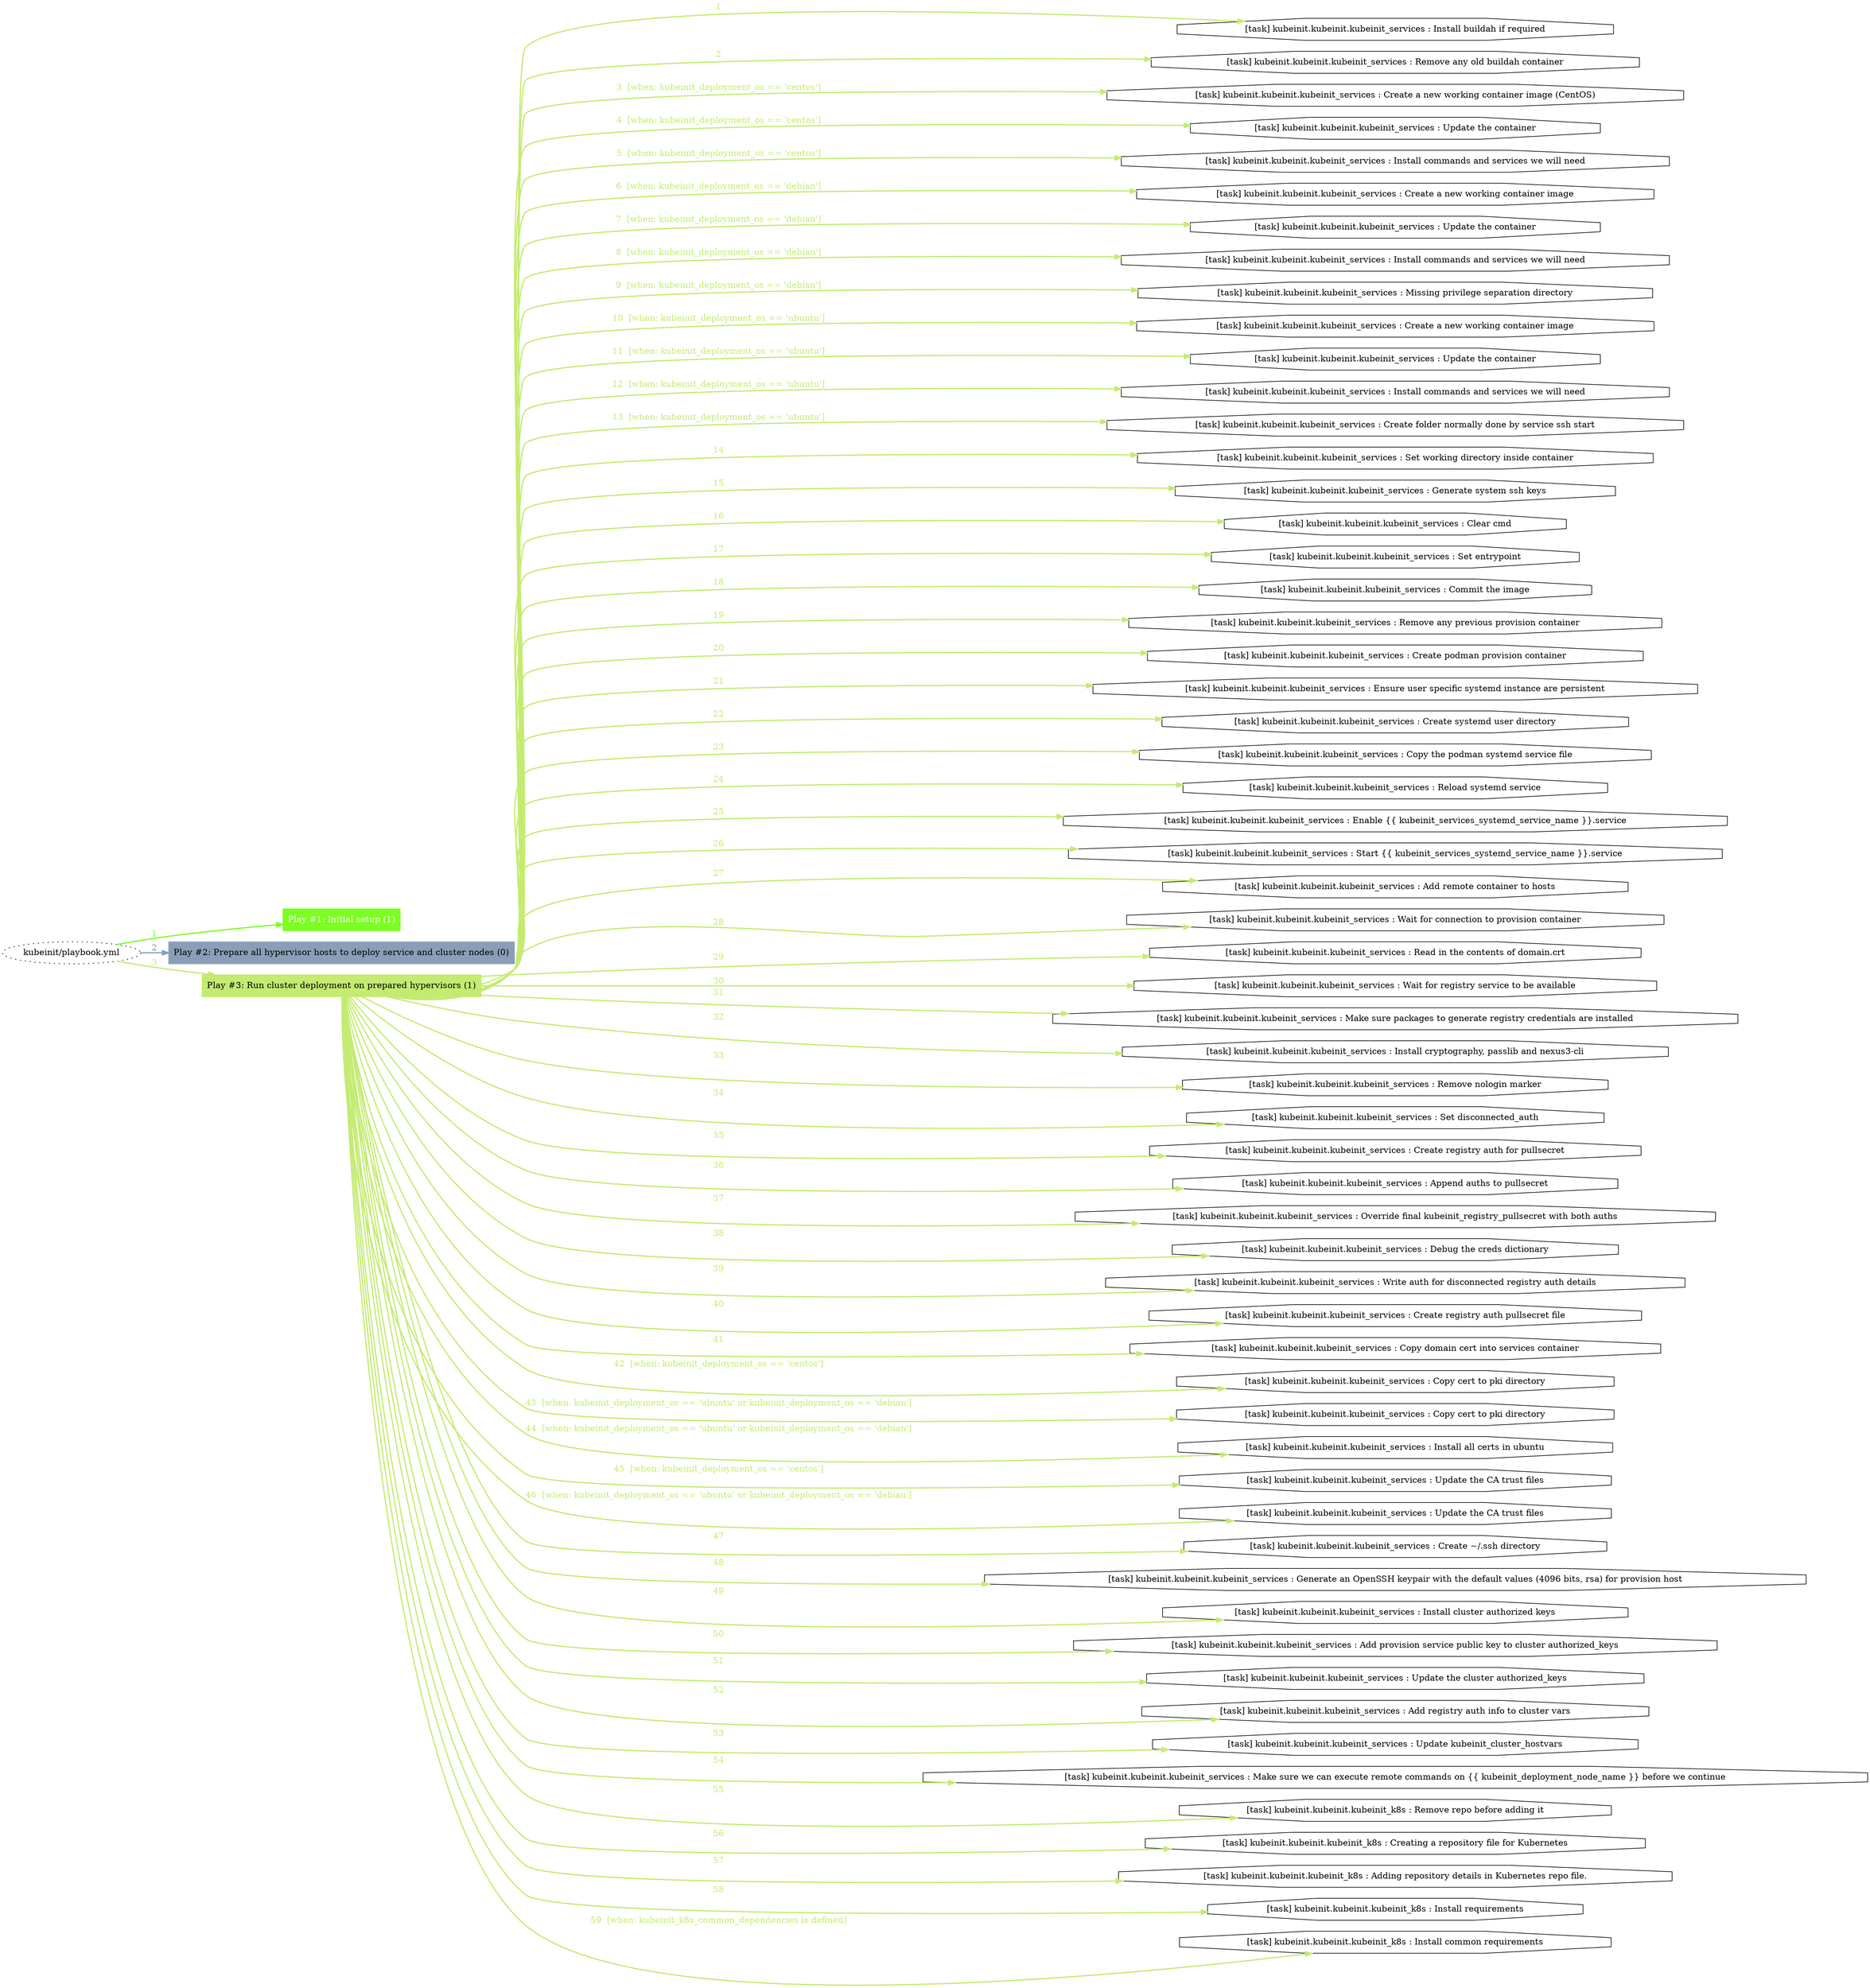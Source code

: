 digraph "kubeinit/playbook.yml "{
	graph [concentrate=true ordering=in rankdir=LR ratio=fill]
	edge [esep=5 sep=10]
	"kubeinit/playbook.yml" [id=root_node style=dotted]
	subgraph "Play #1: Initial setup (1) "{
		"Play #1: Initial setup (1)" [color="#7cfd24" fontcolor="#ffffff" id="play_18c78ab7-e1e2-4a4e-9dbf-056e58644031" shape=box style=filled tooltip=localhost]
		"kubeinit/playbook.yml" -> "Play #1: Initial setup (1)" [label=1 color="#7cfd24" fontcolor="#7cfd24" id="edge_8923d1a9-d7f5-4218-9e9a-6b5e402d1e6f" style=bold]
	}
	subgraph "Play #2: Prepare all hypervisor hosts to deploy service and cluster nodes (0) "{
		"Play #2: Prepare all hypervisor hosts to deploy service and cluster nodes (0)" [color="#8a9fb7" fontcolor="#000000" id="play_f26ba027-42f0-4dba-bcc5-d54dfa1e0341" shape=box style=filled tooltip=""]
		"kubeinit/playbook.yml" -> "Play #2: Prepare all hypervisor hosts to deploy service and cluster nodes (0)" [label=2 color="#8a9fb7" fontcolor="#8a9fb7" id="edge_70398f33-8479-4c3c-a733-dd67c278ca85" style=bold]
	}
	subgraph "Play #3: Run cluster deployment on prepared hypervisors (1) "{
		"Play #3: Run cluster deployment on prepared hypervisors (1)" [color="#c4eb71" fontcolor="#000000" id="play_2b6aa794-0679-4dc6-8176-36f2a99fc128" shape=box style=filled tooltip=localhost]
		"kubeinit/playbook.yml" -> "Play #3: Run cluster deployment on prepared hypervisors (1)" [label=3 color="#c4eb71" fontcolor="#c4eb71" id="edge_ec706a34-c495-4789-8bf6-d5a6cd9672f2" style=bold]
		"task_b2ad6d3d-d16f-4fa0-b580-338d5d7bcd1e" [label="[task] kubeinit.kubeinit.kubeinit_services : Install buildah if required" id="task_b2ad6d3d-d16f-4fa0-b580-338d5d7bcd1e" shape=octagon tooltip="[task] kubeinit.kubeinit.kubeinit_services : Install buildah if required"]
		"Play #3: Run cluster deployment on prepared hypervisors (1)" -> "task_b2ad6d3d-d16f-4fa0-b580-338d5d7bcd1e" [label=1 color="#c4eb71" fontcolor="#c4eb71" id="edge_a238e822-c1d7-4ed3-8417-af3b7103928b" style=bold]
		"task_d29b9b5a-027f-47d3-b24b-6e9eacc960bb" [label="[task] kubeinit.kubeinit.kubeinit_services : Remove any old buildah container" id="task_d29b9b5a-027f-47d3-b24b-6e9eacc960bb" shape=octagon tooltip="[task] kubeinit.kubeinit.kubeinit_services : Remove any old buildah container"]
		"Play #3: Run cluster deployment on prepared hypervisors (1)" -> "task_d29b9b5a-027f-47d3-b24b-6e9eacc960bb" [label=2 color="#c4eb71" fontcolor="#c4eb71" id="edge_3c5761e7-5024-4bed-b878-8a8caa90134a" style=bold]
		"task_37ac5034-ec6c-4b8a-a537-ac6f50286b00" [label="[task] kubeinit.kubeinit.kubeinit_services : Create a new working container image (CentOS)" id="task_37ac5034-ec6c-4b8a-a537-ac6f50286b00" shape=octagon tooltip="[task] kubeinit.kubeinit.kubeinit_services : Create a new working container image (CentOS)"]
		"Play #3: Run cluster deployment on prepared hypervisors (1)" -> "task_37ac5034-ec6c-4b8a-a537-ac6f50286b00" [label="3  [when: kubeinit_deployment_os == 'centos']" color="#c4eb71" fontcolor="#c4eb71" id="edge_16d2afc1-f557-4db6-b4c6-51e14386d1d9" style=bold]
		"task_a0986be4-4380-4d72-bbad-6f55462a383c" [label="[task] kubeinit.kubeinit.kubeinit_services : Update the container" id="task_a0986be4-4380-4d72-bbad-6f55462a383c" shape=octagon tooltip="[task] kubeinit.kubeinit.kubeinit_services : Update the container"]
		"Play #3: Run cluster deployment on prepared hypervisors (1)" -> "task_a0986be4-4380-4d72-bbad-6f55462a383c" [label="4  [when: kubeinit_deployment_os == 'centos']" color="#c4eb71" fontcolor="#c4eb71" id="edge_d1c8e8f6-ec80-4895-88a4-1eb3e51beafc" style=bold]
		"task_6019f69c-a8b1-498d-b67c-f2f660b9b772" [label="[task] kubeinit.kubeinit.kubeinit_services : Install commands and services we will need" id="task_6019f69c-a8b1-498d-b67c-f2f660b9b772" shape=octagon tooltip="[task] kubeinit.kubeinit.kubeinit_services : Install commands and services we will need"]
		"Play #3: Run cluster deployment on prepared hypervisors (1)" -> "task_6019f69c-a8b1-498d-b67c-f2f660b9b772" [label="5  [when: kubeinit_deployment_os == 'centos']" color="#c4eb71" fontcolor="#c4eb71" id="edge_165d0c9c-db28-4c53-927a-acc3bb4e532d" style=bold]
		"task_660d8df1-4504-458b-9fc4-4c64b8c77f56" [label="[task] kubeinit.kubeinit.kubeinit_services : Create a new working container image" id="task_660d8df1-4504-458b-9fc4-4c64b8c77f56" shape=octagon tooltip="[task] kubeinit.kubeinit.kubeinit_services : Create a new working container image"]
		"Play #3: Run cluster deployment on prepared hypervisors (1)" -> "task_660d8df1-4504-458b-9fc4-4c64b8c77f56" [label="6  [when: kubeinit_deployment_os == 'debian']" color="#c4eb71" fontcolor="#c4eb71" id="edge_9bb22928-cbe6-4cc7-8eb9-b73bf33c9b13" style=bold]
		"task_5bfa481f-d446-45ba-a7ab-153bdc70f493" [label="[task] kubeinit.kubeinit.kubeinit_services : Update the container" id="task_5bfa481f-d446-45ba-a7ab-153bdc70f493" shape=octagon tooltip="[task] kubeinit.kubeinit.kubeinit_services : Update the container"]
		"Play #3: Run cluster deployment on prepared hypervisors (1)" -> "task_5bfa481f-d446-45ba-a7ab-153bdc70f493" [label="7  [when: kubeinit_deployment_os == 'debian']" color="#c4eb71" fontcolor="#c4eb71" id="edge_f6441ca9-8693-4315-a785-aa8deb15c151" style=bold]
		"task_3801fb2a-30b2-4911-95a0-0540343698dd" [label="[task] kubeinit.kubeinit.kubeinit_services : Install commands and services we will need" id="task_3801fb2a-30b2-4911-95a0-0540343698dd" shape=octagon tooltip="[task] kubeinit.kubeinit.kubeinit_services : Install commands and services we will need"]
		"Play #3: Run cluster deployment on prepared hypervisors (1)" -> "task_3801fb2a-30b2-4911-95a0-0540343698dd" [label="8  [when: kubeinit_deployment_os == 'debian']" color="#c4eb71" fontcolor="#c4eb71" id="edge_e38e345a-de8d-4f63-85f0-69ab0ca2ba99" style=bold]
		"task_55f0627e-67fd-469e-80b8-5f3f4e72c900" [label="[task] kubeinit.kubeinit.kubeinit_services : Missing privilege separation directory" id="task_55f0627e-67fd-469e-80b8-5f3f4e72c900" shape=octagon tooltip="[task] kubeinit.kubeinit.kubeinit_services : Missing privilege separation directory"]
		"Play #3: Run cluster deployment on prepared hypervisors (1)" -> "task_55f0627e-67fd-469e-80b8-5f3f4e72c900" [label="9  [when: kubeinit_deployment_os == 'debian']" color="#c4eb71" fontcolor="#c4eb71" id="edge_d56b9b19-d30a-4aac-a978-c422accaa22d" style=bold]
		"task_3e2189e0-5a4a-4f6a-a576-79b3ab0ea3c0" [label="[task] kubeinit.kubeinit.kubeinit_services : Create a new working container image" id="task_3e2189e0-5a4a-4f6a-a576-79b3ab0ea3c0" shape=octagon tooltip="[task] kubeinit.kubeinit.kubeinit_services : Create a new working container image"]
		"Play #3: Run cluster deployment on prepared hypervisors (1)" -> "task_3e2189e0-5a4a-4f6a-a576-79b3ab0ea3c0" [label="10  [when: kubeinit_deployment_os == 'ubuntu']" color="#c4eb71" fontcolor="#c4eb71" id="edge_eab18aa4-7b34-4ca0-b2e8-5a39bd95b5bf" style=bold]
		"task_793ac267-1019-45a3-8a01-d4fc0f77d25d" [label="[task] kubeinit.kubeinit.kubeinit_services : Update the container" id="task_793ac267-1019-45a3-8a01-d4fc0f77d25d" shape=octagon tooltip="[task] kubeinit.kubeinit.kubeinit_services : Update the container"]
		"Play #3: Run cluster deployment on prepared hypervisors (1)" -> "task_793ac267-1019-45a3-8a01-d4fc0f77d25d" [label="11  [when: kubeinit_deployment_os == 'ubuntu']" color="#c4eb71" fontcolor="#c4eb71" id="edge_293c04b6-1629-4960-bec7-3f6d36dc34c3" style=bold]
		"task_3fb75853-6902-481f-a703-fecd496717bf" [label="[task] kubeinit.kubeinit.kubeinit_services : Install commands and services we will need" id="task_3fb75853-6902-481f-a703-fecd496717bf" shape=octagon tooltip="[task] kubeinit.kubeinit.kubeinit_services : Install commands and services we will need"]
		"Play #3: Run cluster deployment on prepared hypervisors (1)" -> "task_3fb75853-6902-481f-a703-fecd496717bf" [label="12  [when: kubeinit_deployment_os == 'ubuntu']" color="#c4eb71" fontcolor="#c4eb71" id="edge_9f030d26-63b6-461f-a1aa-af03870ce6e8" style=bold]
		"task_7f2688f8-6608-40b7-95fd-07481c24090a" [label="[task] kubeinit.kubeinit.kubeinit_services : Create folder normally done by service ssh start" id="task_7f2688f8-6608-40b7-95fd-07481c24090a" shape=octagon tooltip="[task] kubeinit.kubeinit.kubeinit_services : Create folder normally done by service ssh start"]
		"Play #3: Run cluster deployment on prepared hypervisors (1)" -> "task_7f2688f8-6608-40b7-95fd-07481c24090a" [label="13  [when: kubeinit_deployment_os == 'ubuntu']" color="#c4eb71" fontcolor="#c4eb71" id="edge_0c1827dc-4a69-4185-af51-bd9f1f654434" style=bold]
		"task_753cb2e7-6f05-4f08-80b4-f5ac39e5dfb8" [label="[task] kubeinit.kubeinit.kubeinit_services : Set working directory inside container" id="task_753cb2e7-6f05-4f08-80b4-f5ac39e5dfb8" shape=octagon tooltip="[task] kubeinit.kubeinit.kubeinit_services : Set working directory inside container"]
		"Play #3: Run cluster deployment on prepared hypervisors (1)" -> "task_753cb2e7-6f05-4f08-80b4-f5ac39e5dfb8" [label=14 color="#c4eb71" fontcolor="#c4eb71" id="edge_271c874f-fbf6-4414-ba0f-44bc0aaf6f5e" style=bold]
		"task_4f23d4c5-0288-41be-8cf8-26871b5375fe" [label="[task] kubeinit.kubeinit.kubeinit_services : Generate system ssh keys" id="task_4f23d4c5-0288-41be-8cf8-26871b5375fe" shape=octagon tooltip="[task] kubeinit.kubeinit.kubeinit_services : Generate system ssh keys"]
		"Play #3: Run cluster deployment on prepared hypervisors (1)" -> "task_4f23d4c5-0288-41be-8cf8-26871b5375fe" [label=15 color="#c4eb71" fontcolor="#c4eb71" id="edge_8de159b7-a5b1-4381-9227-36e9ee7e0b6a" style=bold]
		"task_c18c4a08-3d16-4ab6-9f49-47dc1fdac2a0" [label="[task] kubeinit.kubeinit.kubeinit_services : Clear cmd" id="task_c18c4a08-3d16-4ab6-9f49-47dc1fdac2a0" shape=octagon tooltip="[task] kubeinit.kubeinit.kubeinit_services : Clear cmd"]
		"Play #3: Run cluster deployment on prepared hypervisors (1)" -> "task_c18c4a08-3d16-4ab6-9f49-47dc1fdac2a0" [label=16 color="#c4eb71" fontcolor="#c4eb71" id="edge_ce4af19a-84b5-4303-9e09-c08c21366a19" style=bold]
		"task_4726cc1c-7230-44c6-8338-9699a6c521e4" [label="[task] kubeinit.kubeinit.kubeinit_services : Set entrypoint" id="task_4726cc1c-7230-44c6-8338-9699a6c521e4" shape=octagon tooltip="[task] kubeinit.kubeinit.kubeinit_services : Set entrypoint"]
		"Play #3: Run cluster deployment on prepared hypervisors (1)" -> "task_4726cc1c-7230-44c6-8338-9699a6c521e4" [label=17 color="#c4eb71" fontcolor="#c4eb71" id="edge_58103aac-14f5-43a6-9e98-3ef21e60ce5a" style=bold]
		"task_69984644-41f4-45d4-a1b1-fb072e7afb9e" [label="[task] kubeinit.kubeinit.kubeinit_services : Commit the image" id="task_69984644-41f4-45d4-a1b1-fb072e7afb9e" shape=octagon tooltip="[task] kubeinit.kubeinit.kubeinit_services : Commit the image"]
		"Play #3: Run cluster deployment on prepared hypervisors (1)" -> "task_69984644-41f4-45d4-a1b1-fb072e7afb9e" [label=18 color="#c4eb71" fontcolor="#c4eb71" id="edge_77f63dce-3e9c-477b-87fc-3dc12dc69f05" style=bold]
		"task_a120c5d1-200e-45d4-8611-9345deff9e87" [label="[task] kubeinit.kubeinit.kubeinit_services : Remove any previous provision container" id="task_a120c5d1-200e-45d4-8611-9345deff9e87" shape=octagon tooltip="[task] kubeinit.kubeinit.kubeinit_services : Remove any previous provision container"]
		"Play #3: Run cluster deployment on prepared hypervisors (1)" -> "task_a120c5d1-200e-45d4-8611-9345deff9e87" [label=19 color="#c4eb71" fontcolor="#c4eb71" id="edge_ee5c49b3-eea6-467b-be7f-aa465127649d" style=bold]
		"task_d76f3942-8cc5-471a-8ca1-13396a379557" [label="[task] kubeinit.kubeinit.kubeinit_services : Create podman provision container" id="task_d76f3942-8cc5-471a-8ca1-13396a379557" shape=octagon tooltip="[task] kubeinit.kubeinit.kubeinit_services : Create podman provision container"]
		"Play #3: Run cluster deployment on prepared hypervisors (1)" -> "task_d76f3942-8cc5-471a-8ca1-13396a379557" [label=20 color="#c4eb71" fontcolor="#c4eb71" id="edge_ffbf2fee-6824-4c5e-90db-165f74c8977e" style=bold]
		"task_642497a2-c6e1-40c8-90a6-2394e0b4c2ed" [label="[task] kubeinit.kubeinit.kubeinit_services : Ensure user specific systemd instance are persistent" id="task_642497a2-c6e1-40c8-90a6-2394e0b4c2ed" shape=octagon tooltip="[task] kubeinit.kubeinit.kubeinit_services : Ensure user specific systemd instance are persistent"]
		"Play #3: Run cluster deployment on prepared hypervisors (1)" -> "task_642497a2-c6e1-40c8-90a6-2394e0b4c2ed" [label=21 color="#c4eb71" fontcolor="#c4eb71" id="edge_f3a08a47-55e5-479c-816a-24d4605027dc" style=bold]
		"task_86d6ff5e-2672-450d-af5e-ef2014389502" [label="[task] kubeinit.kubeinit.kubeinit_services : Create systemd user directory" id="task_86d6ff5e-2672-450d-af5e-ef2014389502" shape=octagon tooltip="[task] kubeinit.kubeinit.kubeinit_services : Create systemd user directory"]
		"Play #3: Run cluster deployment on prepared hypervisors (1)" -> "task_86d6ff5e-2672-450d-af5e-ef2014389502" [label=22 color="#c4eb71" fontcolor="#c4eb71" id="edge_98122db5-cd20-4668-a39a-cdfbc3144afc" style=bold]
		"task_08afa244-388f-4895-967a-b1de70991545" [label="[task] kubeinit.kubeinit.kubeinit_services : Copy the podman systemd service file" id="task_08afa244-388f-4895-967a-b1de70991545" shape=octagon tooltip="[task] kubeinit.kubeinit.kubeinit_services : Copy the podman systemd service file"]
		"Play #3: Run cluster deployment on prepared hypervisors (1)" -> "task_08afa244-388f-4895-967a-b1de70991545" [label=23 color="#c4eb71" fontcolor="#c4eb71" id="edge_1e174565-b144-42ed-afb6-b97717a60a97" style=bold]
		"task_b8270f26-eab7-4bf2-b6f7-a0eb9f0df769" [label="[task] kubeinit.kubeinit.kubeinit_services : Reload systemd service" id="task_b8270f26-eab7-4bf2-b6f7-a0eb9f0df769" shape=octagon tooltip="[task] kubeinit.kubeinit.kubeinit_services : Reload systemd service"]
		"Play #3: Run cluster deployment on prepared hypervisors (1)" -> "task_b8270f26-eab7-4bf2-b6f7-a0eb9f0df769" [label=24 color="#c4eb71" fontcolor="#c4eb71" id="edge_8718a38c-2348-4f18-9582-0b9738728156" style=bold]
		"task_cbd65e01-43e1-4a18-856c-d7185410df0d" [label="[task] kubeinit.kubeinit.kubeinit_services : Enable {{ kubeinit_services_systemd_service_name }}.service" id="task_cbd65e01-43e1-4a18-856c-d7185410df0d" shape=octagon tooltip="[task] kubeinit.kubeinit.kubeinit_services : Enable {{ kubeinit_services_systemd_service_name }}.service"]
		"Play #3: Run cluster deployment on prepared hypervisors (1)" -> "task_cbd65e01-43e1-4a18-856c-d7185410df0d" [label=25 color="#c4eb71" fontcolor="#c4eb71" id="edge_ff01481d-33df-4893-af78-4fc660218a36" style=bold]
		"task_502a883d-b865-4a3b-a3fd-e3d611758fe6" [label="[task] kubeinit.kubeinit.kubeinit_services : Start {{ kubeinit_services_systemd_service_name }}.service" id="task_502a883d-b865-4a3b-a3fd-e3d611758fe6" shape=octagon tooltip="[task] kubeinit.kubeinit.kubeinit_services : Start {{ kubeinit_services_systemd_service_name }}.service"]
		"Play #3: Run cluster deployment on prepared hypervisors (1)" -> "task_502a883d-b865-4a3b-a3fd-e3d611758fe6" [label=26 color="#c4eb71" fontcolor="#c4eb71" id="edge_4b81981e-702f-4633-b469-afc63e0bd3bd" style=bold]
		"task_61a02134-c323-441b-9201-c6c8edc4b622" [label="[task] kubeinit.kubeinit.kubeinit_services : Add remote container to hosts" id="task_61a02134-c323-441b-9201-c6c8edc4b622" shape=octagon tooltip="[task] kubeinit.kubeinit.kubeinit_services : Add remote container to hosts"]
		"Play #3: Run cluster deployment on prepared hypervisors (1)" -> "task_61a02134-c323-441b-9201-c6c8edc4b622" [label=27 color="#c4eb71" fontcolor="#c4eb71" id="edge_a57f0df2-4173-4766-880d-08886b7d33f4" style=bold]
		"task_5e24bf87-0f02-4443-9fdf-7e8f9978d701" [label="[task] kubeinit.kubeinit.kubeinit_services : Wait for connection to provision container" id="task_5e24bf87-0f02-4443-9fdf-7e8f9978d701" shape=octagon tooltip="[task] kubeinit.kubeinit.kubeinit_services : Wait for connection to provision container"]
		"Play #3: Run cluster deployment on prepared hypervisors (1)" -> "task_5e24bf87-0f02-4443-9fdf-7e8f9978d701" [label=28 color="#c4eb71" fontcolor="#c4eb71" id="edge_0a6670a4-27ae-4611-8eaf-ada2dd9dd937" style=bold]
		"task_94be00f9-ae42-4048-9cf7-e8b122f402c7" [label="[task] kubeinit.kubeinit.kubeinit_services : Read in the contents of domain.crt" id="task_94be00f9-ae42-4048-9cf7-e8b122f402c7" shape=octagon tooltip="[task] kubeinit.kubeinit.kubeinit_services : Read in the contents of domain.crt"]
		"Play #3: Run cluster deployment on prepared hypervisors (1)" -> "task_94be00f9-ae42-4048-9cf7-e8b122f402c7" [label=29 color="#c4eb71" fontcolor="#c4eb71" id="edge_60bbde7b-9331-406e-93ee-1bd238736e94" style=bold]
		"task_f774e919-1485-4ad6-ae18-3bf1c43c3dc4" [label="[task] kubeinit.kubeinit.kubeinit_services : Wait for registry service to be available" id="task_f774e919-1485-4ad6-ae18-3bf1c43c3dc4" shape=octagon tooltip="[task] kubeinit.kubeinit.kubeinit_services : Wait for registry service to be available"]
		"Play #3: Run cluster deployment on prepared hypervisors (1)" -> "task_f774e919-1485-4ad6-ae18-3bf1c43c3dc4" [label=30 color="#c4eb71" fontcolor="#c4eb71" id="edge_00ce9795-0abf-4870-885a-9a795ad60721" style=bold]
		"task_05ddc92c-c139-48b7-a291-17695d90d17f" [label="[task] kubeinit.kubeinit.kubeinit_services : Make sure packages to generate registry credentials are installed" id="task_05ddc92c-c139-48b7-a291-17695d90d17f" shape=octagon tooltip="[task] kubeinit.kubeinit.kubeinit_services : Make sure packages to generate registry credentials are installed"]
		"Play #3: Run cluster deployment on prepared hypervisors (1)" -> "task_05ddc92c-c139-48b7-a291-17695d90d17f" [label=31 color="#c4eb71" fontcolor="#c4eb71" id="edge_f0c9e35f-15cf-41a4-9158-ba234e5e7d13" style=bold]
		"task_ac683032-7a29-4351-8977-bd3871c5e983" [label="[task] kubeinit.kubeinit.kubeinit_services : Install cryptography, passlib and nexus3-cli" id="task_ac683032-7a29-4351-8977-bd3871c5e983" shape=octagon tooltip="[task] kubeinit.kubeinit.kubeinit_services : Install cryptography, passlib and nexus3-cli"]
		"Play #3: Run cluster deployment on prepared hypervisors (1)" -> "task_ac683032-7a29-4351-8977-bd3871c5e983" [label=32 color="#c4eb71" fontcolor="#c4eb71" id="edge_8f739db7-4cda-4c87-aa00-ef4a320b2359" style=bold]
		"task_d55a186d-dd28-4250-bb9e-e8095578f6df" [label="[task] kubeinit.kubeinit.kubeinit_services : Remove nologin marker" id="task_d55a186d-dd28-4250-bb9e-e8095578f6df" shape=octagon tooltip="[task] kubeinit.kubeinit.kubeinit_services : Remove nologin marker"]
		"Play #3: Run cluster deployment on prepared hypervisors (1)" -> "task_d55a186d-dd28-4250-bb9e-e8095578f6df" [label=33 color="#c4eb71" fontcolor="#c4eb71" id="edge_6d74badf-13b7-416e-8d3d-4bc0c4b4c7b3" style=bold]
		"task_8ffc2b9d-5aa4-4602-b185-eeabfcdc65bc" [label="[task] kubeinit.kubeinit.kubeinit_services : Set disconnected_auth" id="task_8ffc2b9d-5aa4-4602-b185-eeabfcdc65bc" shape=octagon tooltip="[task] kubeinit.kubeinit.kubeinit_services : Set disconnected_auth"]
		"Play #3: Run cluster deployment on prepared hypervisors (1)" -> "task_8ffc2b9d-5aa4-4602-b185-eeabfcdc65bc" [label=34 color="#c4eb71" fontcolor="#c4eb71" id="edge_9d325f36-f6d1-47bc-8ba1-60e34990dc5d" style=bold]
		"task_1902a796-c5e4-4cae-aafb-6a4fe631fb9e" [label="[task] kubeinit.kubeinit.kubeinit_services : Create registry auth for pullsecret" id="task_1902a796-c5e4-4cae-aafb-6a4fe631fb9e" shape=octagon tooltip="[task] kubeinit.kubeinit.kubeinit_services : Create registry auth for pullsecret"]
		"Play #3: Run cluster deployment on prepared hypervisors (1)" -> "task_1902a796-c5e4-4cae-aafb-6a4fe631fb9e" [label=35 color="#c4eb71" fontcolor="#c4eb71" id="edge_a72a177e-ea1a-4858-a6ed-b385aadb117c" style=bold]
		"task_abe4ea73-bd0b-4aab-9454-237d11730e70" [label="[task] kubeinit.kubeinit.kubeinit_services : Append auths to pullsecret" id="task_abe4ea73-bd0b-4aab-9454-237d11730e70" shape=octagon tooltip="[task] kubeinit.kubeinit.kubeinit_services : Append auths to pullsecret"]
		"Play #3: Run cluster deployment on prepared hypervisors (1)" -> "task_abe4ea73-bd0b-4aab-9454-237d11730e70" [label=36 color="#c4eb71" fontcolor="#c4eb71" id="edge_d5da6ab4-cbee-49cb-b200-3977b6e532ce" style=bold]
		"task_03510d12-da7b-4071-8c7a-3c106f70e1fb" [label="[task] kubeinit.kubeinit.kubeinit_services : Override final kubeinit_registry_pullsecret with both auths" id="task_03510d12-da7b-4071-8c7a-3c106f70e1fb" shape=octagon tooltip="[task] kubeinit.kubeinit.kubeinit_services : Override final kubeinit_registry_pullsecret with both auths"]
		"Play #3: Run cluster deployment on prepared hypervisors (1)" -> "task_03510d12-da7b-4071-8c7a-3c106f70e1fb" [label=37 color="#c4eb71" fontcolor="#c4eb71" id="edge_92055891-9c3e-4a7f-a006-6c01196d78e8" style=bold]
		"task_a217caf9-95e3-4b28-8cde-2ae85bf682fe" [label="[task] kubeinit.kubeinit.kubeinit_services : Debug the creds dictionary" id="task_a217caf9-95e3-4b28-8cde-2ae85bf682fe" shape=octagon tooltip="[task] kubeinit.kubeinit.kubeinit_services : Debug the creds dictionary"]
		"Play #3: Run cluster deployment on prepared hypervisors (1)" -> "task_a217caf9-95e3-4b28-8cde-2ae85bf682fe" [label=38 color="#c4eb71" fontcolor="#c4eb71" id="edge_3803b1ca-a644-4616-80dc-9e92bd4b59ad" style=bold]
		"task_81c35b2e-8c5c-4977-8490-7ad976a21b94" [label="[task] kubeinit.kubeinit.kubeinit_services : Write auth for disconnected registry auth details" id="task_81c35b2e-8c5c-4977-8490-7ad976a21b94" shape=octagon tooltip="[task] kubeinit.kubeinit.kubeinit_services : Write auth for disconnected registry auth details"]
		"Play #3: Run cluster deployment on prepared hypervisors (1)" -> "task_81c35b2e-8c5c-4977-8490-7ad976a21b94" [label=39 color="#c4eb71" fontcolor="#c4eb71" id="edge_e513dd00-21fe-4e12-ae2e-bf32a2b0d428" style=bold]
		"task_df0c4751-e03e-4b41-87c9-78f551dc18e9" [label="[task] kubeinit.kubeinit.kubeinit_services : Create registry auth pullsecret file" id="task_df0c4751-e03e-4b41-87c9-78f551dc18e9" shape=octagon tooltip="[task] kubeinit.kubeinit.kubeinit_services : Create registry auth pullsecret file"]
		"Play #3: Run cluster deployment on prepared hypervisors (1)" -> "task_df0c4751-e03e-4b41-87c9-78f551dc18e9" [label=40 color="#c4eb71" fontcolor="#c4eb71" id="edge_982d849e-ca9b-402c-a95f-8a6cc149681c" style=bold]
		"task_2776cb05-5222-4728-8444-01eb0cf12ea1" [label="[task] kubeinit.kubeinit.kubeinit_services : Copy domain cert into services container" id="task_2776cb05-5222-4728-8444-01eb0cf12ea1" shape=octagon tooltip="[task] kubeinit.kubeinit.kubeinit_services : Copy domain cert into services container"]
		"Play #3: Run cluster deployment on prepared hypervisors (1)" -> "task_2776cb05-5222-4728-8444-01eb0cf12ea1" [label=41 color="#c4eb71" fontcolor="#c4eb71" id="edge_295a3489-b1f0-4ba5-adf4-36cd58ab315a" style=bold]
		"task_d1a01142-408f-40c0-9fd5-af4aca7bdc31" [label="[task] kubeinit.kubeinit.kubeinit_services : Copy cert to pki directory" id="task_d1a01142-408f-40c0-9fd5-af4aca7bdc31" shape=octagon tooltip="[task] kubeinit.kubeinit.kubeinit_services : Copy cert to pki directory"]
		"Play #3: Run cluster deployment on prepared hypervisors (1)" -> "task_d1a01142-408f-40c0-9fd5-af4aca7bdc31" [label="42  [when: kubeinit_deployment_os == 'centos']" color="#c4eb71" fontcolor="#c4eb71" id="edge_f702c50f-b15a-4cbd-a4a8-e7b46e9bd2e6" style=bold]
		"task_1e3bbd9c-be75-4fc2-b8bc-4c135eaf2645" [label="[task] kubeinit.kubeinit.kubeinit_services : Copy cert to pki directory" id="task_1e3bbd9c-be75-4fc2-b8bc-4c135eaf2645" shape=octagon tooltip="[task] kubeinit.kubeinit.kubeinit_services : Copy cert to pki directory"]
		"Play #3: Run cluster deployment on prepared hypervisors (1)" -> "task_1e3bbd9c-be75-4fc2-b8bc-4c135eaf2645" [label="43  [when: kubeinit_deployment_os == 'ubuntu' or kubeinit_deployment_os == 'debian']" color="#c4eb71" fontcolor="#c4eb71" id="edge_c87a72a7-67e9-41a0-b7b5-46449bdd73f7" style=bold]
		"task_367aff55-521b-42f5-82ce-616d932220f7" [label="[task] kubeinit.kubeinit.kubeinit_services : Install all certs in ubuntu" id="task_367aff55-521b-42f5-82ce-616d932220f7" shape=octagon tooltip="[task] kubeinit.kubeinit.kubeinit_services : Install all certs in ubuntu"]
		"Play #3: Run cluster deployment on prepared hypervisors (1)" -> "task_367aff55-521b-42f5-82ce-616d932220f7" [label="44  [when: kubeinit_deployment_os == 'ubuntu' or kubeinit_deployment_os == 'debian']" color="#c4eb71" fontcolor="#c4eb71" id="edge_3704a8ce-e2ef-47c1-9db7-59755882fb44" style=bold]
		"task_8b88c698-d460-4f06-b48b-5255d42f93ae" [label="[task] kubeinit.kubeinit.kubeinit_services : Update the CA trust files" id="task_8b88c698-d460-4f06-b48b-5255d42f93ae" shape=octagon tooltip="[task] kubeinit.kubeinit.kubeinit_services : Update the CA trust files"]
		"Play #3: Run cluster deployment on prepared hypervisors (1)" -> "task_8b88c698-d460-4f06-b48b-5255d42f93ae" [label="45  [when: kubeinit_deployment_os == 'centos']" color="#c4eb71" fontcolor="#c4eb71" id="edge_5651308e-6a67-40f2-90a5-f4ec7e4b37f9" style=bold]
		"task_862a0917-d6ad-4795-aa1f-563eb2e25978" [label="[task] kubeinit.kubeinit.kubeinit_services : Update the CA trust files" id="task_862a0917-d6ad-4795-aa1f-563eb2e25978" shape=octagon tooltip="[task] kubeinit.kubeinit.kubeinit_services : Update the CA trust files"]
		"Play #3: Run cluster deployment on prepared hypervisors (1)" -> "task_862a0917-d6ad-4795-aa1f-563eb2e25978" [label="46  [when: kubeinit_deployment_os == 'ubuntu' or kubeinit_deployment_os == 'debian']" color="#c4eb71" fontcolor="#c4eb71" id="edge_35b2c04b-53d1-47dd-8064-0afee49b2bd4" style=bold]
		"task_f5eccb8c-8c50-4807-b453-438d7f43dcb1" [label="[task] kubeinit.kubeinit.kubeinit_services : Create ~/.ssh directory" id="task_f5eccb8c-8c50-4807-b453-438d7f43dcb1" shape=octagon tooltip="[task] kubeinit.kubeinit.kubeinit_services : Create ~/.ssh directory"]
		"Play #3: Run cluster deployment on prepared hypervisors (1)" -> "task_f5eccb8c-8c50-4807-b453-438d7f43dcb1" [label=47 color="#c4eb71" fontcolor="#c4eb71" id="edge_e3a6c062-6f6f-47c7-abee-5a04592e28e0" style=bold]
		"task_af5879f6-5422-4707-bae4-9645f67c858e" [label="[task] kubeinit.kubeinit.kubeinit_services : Generate an OpenSSH keypair with the default values (4096 bits, rsa) for provision host" id="task_af5879f6-5422-4707-bae4-9645f67c858e" shape=octagon tooltip="[task] kubeinit.kubeinit.kubeinit_services : Generate an OpenSSH keypair with the default values (4096 bits, rsa) for provision host"]
		"Play #3: Run cluster deployment on prepared hypervisors (1)" -> "task_af5879f6-5422-4707-bae4-9645f67c858e" [label=48 color="#c4eb71" fontcolor="#c4eb71" id="edge_74ac9f5d-0fe7-493b-b3f6-6c2f9c95466e" style=bold]
		"task_0de8c21b-a8c2-4a12-9093-88dbf0ee4eef" [label="[task] kubeinit.kubeinit.kubeinit_services : Install cluster authorized keys" id="task_0de8c21b-a8c2-4a12-9093-88dbf0ee4eef" shape=octagon tooltip="[task] kubeinit.kubeinit.kubeinit_services : Install cluster authorized keys"]
		"Play #3: Run cluster deployment on prepared hypervisors (1)" -> "task_0de8c21b-a8c2-4a12-9093-88dbf0ee4eef" [label=49 color="#c4eb71" fontcolor="#c4eb71" id="edge_d81993a1-5fb2-49f2-9d0a-4aef848263b7" style=bold]
		"task_e07b31b7-f1c6-4b27-b3fd-c048f47056c0" [label="[task] kubeinit.kubeinit.kubeinit_services : Add provision service public key to cluster authorized_keys" id="task_e07b31b7-f1c6-4b27-b3fd-c048f47056c0" shape=octagon tooltip="[task] kubeinit.kubeinit.kubeinit_services : Add provision service public key to cluster authorized_keys"]
		"Play #3: Run cluster deployment on prepared hypervisors (1)" -> "task_e07b31b7-f1c6-4b27-b3fd-c048f47056c0" [label=50 color="#c4eb71" fontcolor="#c4eb71" id="edge_8c13181d-1fcd-4c74-9894-7953e63c0b03" style=bold]
		"task_80021d57-3b7f-4350-96d7-40366ed4da92" [label="[task] kubeinit.kubeinit.kubeinit_services : Update the cluster authorized_keys" id="task_80021d57-3b7f-4350-96d7-40366ed4da92" shape=octagon tooltip="[task] kubeinit.kubeinit.kubeinit_services : Update the cluster authorized_keys"]
		"Play #3: Run cluster deployment on prepared hypervisors (1)" -> "task_80021d57-3b7f-4350-96d7-40366ed4da92" [label=51 color="#c4eb71" fontcolor="#c4eb71" id="edge_13aa6a85-7115-4657-a4b7-d6d9e3b11a12" style=bold]
		"task_959719f1-4dac-4724-a227-ea583501f4fd" [label="[task] kubeinit.kubeinit.kubeinit_services : Add registry auth info to cluster vars" id="task_959719f1-4dac-4724-a227-ea583501f4fd" shape=octagon tooltip="[task] kubeinit.kubeinit.kubeinit_services : Add registry auth info to cluster vars"]
		"Play #3: Run cluster deployment on prepared hypervisors (1)" -> "task_959719f1-4dac-4724-a227-ea583501f4fd" [label=52 color="#c4eb71" fontcolor="#c4eb71" id="edge_ed6b2c5c-e0f7-4bd9-9c29-fe0d9589a243" style=bold]
		"task_18b6fc0e-424d-4c3a-83d8-89978dd9471a" [label="[task] kubeinit.kubeinit.kubeinit_services : Update kubeinit_cluster_hostvars" id="task_18b6fc0e-424d-4c3a-83d8-89978dd9471a" shape=octagon tooltip="[task] kubeinit.kubeinit.kubeinit_services : Update kubeinit_cluster_hostvars"]
		"Play #3: Run cluster deployment on prepared hypervisors (1)" -> "task_18b6fc0e-424d-4c3a-83d8-89978dd9471a" [label=53 color="#c4eb71" fontcolor="#c4eb71" id="edge_f5159b46-9137-41f2-af7a-21eafd426b06" style=bold]
		"task_1d05a119-9c0c-4b62-99ae-525f2cb89a25" [label="[task] kubeinit.kubeinit.kubeinit_services : Make sure we can execute remote commands on {{ kubeinit_deployment_node_name }} before we continue" id="task_1d05a119-9c0c-4b62-99ae-525f2cb89a25" shape=octagon tooltip="[task] kubeinit.kubeinit.kubeinit_services : Make sure we can execute remote commands on {{ kubeinit_deployment_node_name }} before we continue"]
		"Play #3: Run cluster deployment on prepared hypervisors (1)" -> "task_1d05a119-9c0c-4b62-99ae-525f2cb89a25" [label=54 color="#c4eb71" fontcolor="#c4eb71" id="edge_1f4e026b-2349-4e53-bb36-dc396a48296c" style=bold]
		"task_ca2eef0d-9b82-4d3d-9baa-0818c3b00160" [label="[task] kubeinit.kubeinit.kubeinit_k8s : Remove repo before adding it" id="task_ca2eef0d-9b82-4d3d-9baa-0818c3b00160" shape=octagon tooltip="[task] kubeinit.kubeinit.kubeinit_k8s : Remove repo before adding it"]
		"Play #3: Run cluster deployment on prepared hypervisors (1)" -> "task_ca2eef0d-9b82-4d3d-9baa-0818c3b00160" [label=55 color="#c4eb71" fontcolor="#c4eb71" id="edge_52f52020-dabe-4b37-aad9-5b7b652de00c" style=bold]
		"task_9c5e3587-1466-4fef-b66d-bf147f1286af" [label="[task] kubeinit.kubeinit.kubeinit_k8s : Creating a repository file for Kubernetes" id="task_9c5e3587-1466-4fef-b66d-bf147f1286af" shape=octagon tooltip="[task] kubeinit.kubeinit.kubeinit_k8s : Creating a repository file for Kubernetes"]
		"Play #3: Run cluster deployment on prepared hypervisors (1)" -> "task_9c5e3587-1466-4fef-b66d-bf147f1286af" [label=56 color="#c4eb71" fontcolor="#c4eb71" id="edge_7060c488-e646-4017-9022-1c83eea17374" style=bold]
		"task_88b41a90-92e0-432f-b295-d666f2f82cbc" [label="[task] kubeinit.kubeinit.kubeinit_k8s : Adding repository details in Kubernetes repo file." id="task_88b41a90-92e0-432f-b295-d666f2f82cbc" shape=octagon tooltip="[task] kubeinit.kubeinit.kubeinit_k8s : Adding repository details in Kubernetes repo file."]
		"Play #3: Run cluster deployment on prepared hypervisors (1)" -> "task_88b41a90-92e0-432f-b295-d666f2f82cbc" [label=57 color="#c4eb71" fontcolor="#c4eb71" id="edge_c05dd6ef-96cf-459e-8baf-659bcea9c7b6" style=bold]
		"task_55b40b8f-aec1-4e0a-a51a-10f2958a5a75" [label="[task] kubeinit.kubeinit.kubeinit_k8s : Install requirements" id="task_55b40b8f-aec1-4e0a-a51a-10f2958a5a75" shape=octagon tooltip="[task] kubeinit.kubeinit.kubeinit_k8s : Install requirements"]
		"Play #3: Run cluster deployment on prepared hypervisors (1)" -> "task_55b40b8f-aec1-4e0a-a51a-10f2958a5a75" [label=58 color="#c4eb71" fontcolor="#c4eb71" id="edge_49d5267d-3625-4dc8-a811-175cdad65531" style=bold]
		"task_027bfec8-1f10-4911-854e-81f1f7db817d" [label="[task] kubeinit.kubeinit.kubeinit_k8s : Install common requirements" id="task_027bfec8-1f10-4911-854e-81f1f7db817d" shape=octagon tooltip="[task] kubeinit.kubeinit.kubeinit_k8s : Install common requirements"]
		"Play #3: Run cluster deployment on prepared hypervisors (1)" -> "task_027bfec8-1f10-4911-854e-81f1f7db817d" [label="59  [when: kubeinit_k8s_common_dependencies is defined]" color="#c4eb71" fontcolor="#c4eb71" id="edge_6ad82617-d892-46f7-9313-f03d6c8bd497" style=bold]
	}
}
